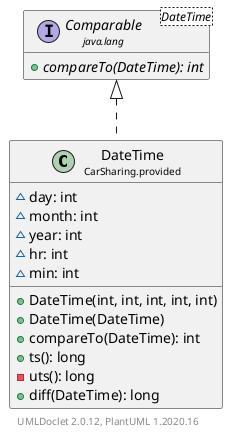 @startuml
    set namespaceSeparator none
    hide empty fields
    hide empty methods

    class "<size:14>DateTime\n<size:10>CarSharing.provided" as CarSharing.provided.DateTime [[DateTime.html]] {
        ~day: int
        ~month: int
        ~year: int
        ~hr: int
        ~min: int
        +DateTime(int, int, int, int, int)
        +DateTime(DateTime)
        +compareTo(DateTime): int
        +ts(): long
        -uts(): long
        +diff(DateTime): long
    }

    interface "<size:14>Comparable\n<size:10>java.lang" as java.lang.Comparable<DateTime> {
        {abstract} +compareTo(DateTime): int
    }

    java.lang.Comparable <|.. CarSharing.provided.DateTime

    center footer UMLDoclet 2.0.12, PlantUML 1.2020.16
@enduml
